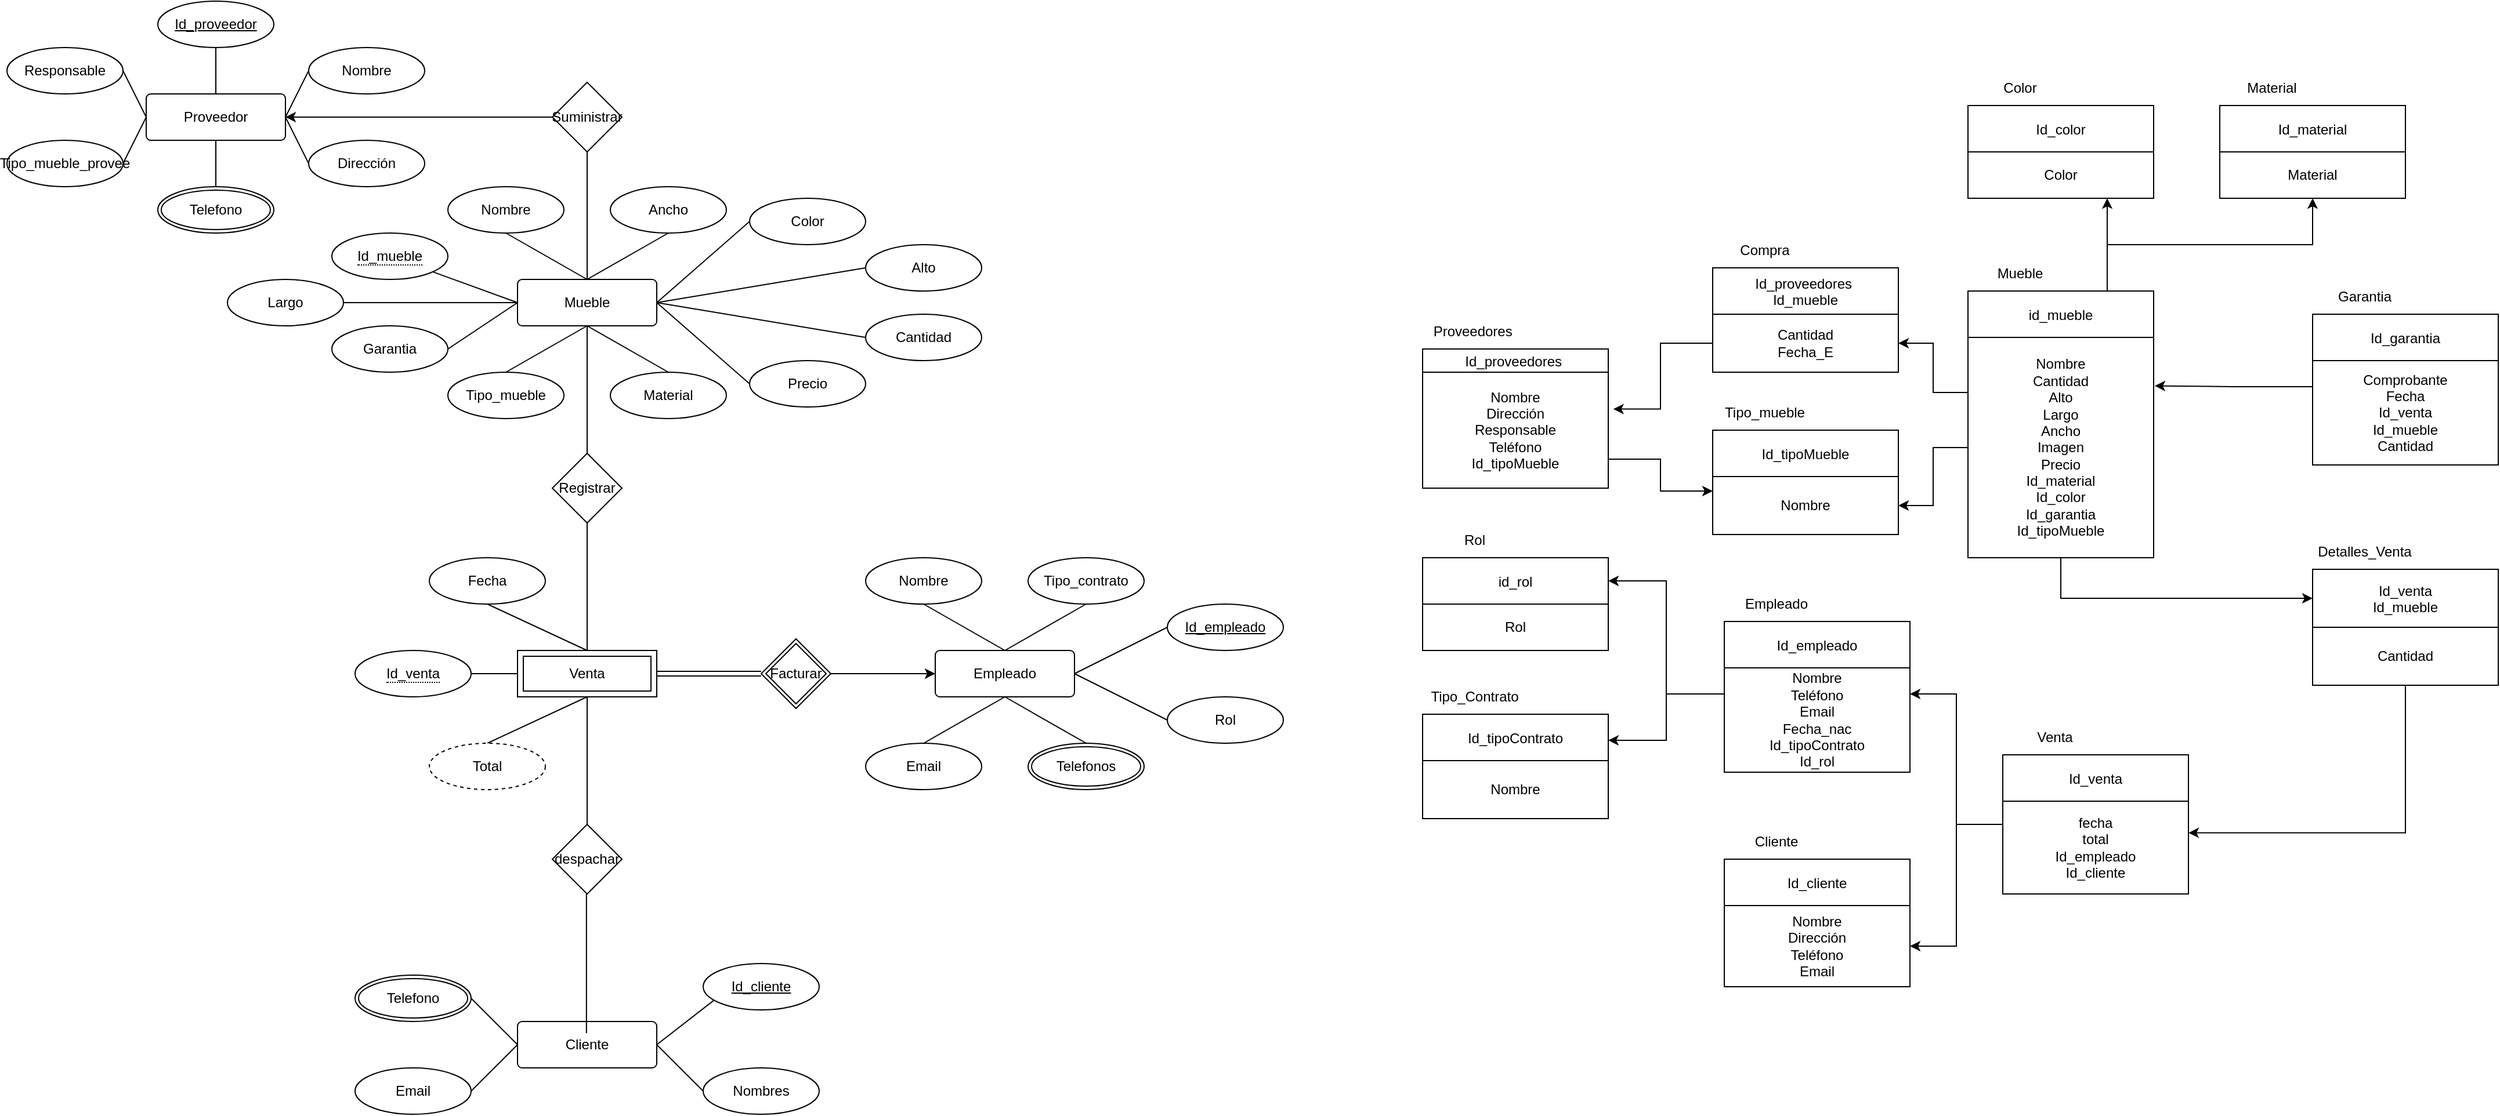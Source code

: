 <mxfile version="24.9.1">
  <diagram name="Página-1" id="8yU_Sb3q8nfaHzgQaiEC">
    <mxGraphModel dx="2632" dy="795" grid="1" gridSize="10" guides="1" tooltips="1" connect="1" arrows="1" fold="1" page="1" pageScale="1" pageWidth="827" pageHeight="1169" math="0" shadow="0">
      <root>
        <mxCell id="0" />
        <mxCell id="1" parent="0" />
        <mxCell id="TBOXvc80CKV6nfEF6dhi-36" style="endArrow=none;html=1;rounded=0;exitX=0.5;exitY=0;exitDx=0;exitDy=0;entryX=0.5;entryY=1;entryDx=0;entryDy=0;" parent="1" source="TBOXvc80CKV6nfEF6dhi-10" target="TBOXvc80CKV6nfEF6dhi-24" edge="1">
          <mxGeometry relative="1" as="geometry" />
        </mxCell>
        <mxCell id="TBOXvc80CKV6nfEF6dhi-10" value="Mueble" style="rounded=1;arcSize=10;whiteSpace=wrap;html=1;align=center;" parent="1" vertex="1">
          <mxGeometry x="440" y="280" width="120" height="40" as="geometry" />
        </mxCell>
        <mxCell id="TBOXvc80CKV6nfEF6dhi-16" value="Cliente" style="rounded=1;arcSize=10;whiteSpace=wrap;html=1;align=center;" parent="1" vertex="1">
          <mxGeometry x="440" y="920" width="120" height="40" as="geometry" />
        </mxCell>
        <mxCell id="TBOXvc80CKV6nfEF6dhi-17" value="Proveedor" style="rounded=1;arcSize=10;whiteSpace=wrap;html=1;align=center;" parent="1" vertex="1">
          <mxGeometry x="120" y="120" width="120" height="40" as="geometry" />
        </mxCell>
        <mxCell id="TBOXvc80CKV6nfEF6dhi-18" value="Empleado" style="rounded=1;arcSize=10;whiteSpace=wrap;html=1;align=center;" parent="1" vertex="1">
          <mxGeometry x="800" y="600" width="120" height="40" as="geometry" />
        </mxCell>
        <mxCell id="TBOXvc80CKV6nfEF6dhi-44" style="edgeStyle=orthogonalEdgeStyle;rounded=0;orthogonalLoop=1;jettySize=auto;html=1;exitX=1;exitY=0.5;exitDx=0;exitDy=0;entryX=0;entryY=0.5;entryDx=0;entryDy=0;" parent="1" source="TBOXvc80CKV6nfEF6dhi-20" target="TBOXvc80CKV6nfEF6dhi-18" edge="1">
          <mxGeometry relative="1" as="geometry" />
        </mxCell>
        <mxCell id="9bLzDCfXXZlXbpBvJnL8-10" style="edgeStyle=orthogonalEdgeStyle;rounded=0;orthogonalLoop=1;jettySize=auto;html=1;exitX=0;exitY=0.5;exitDx=0;exitDy=0;entryX=1;entryY=0.5;entryDx=0;entryDy=0;shape=link;" parent="1" source="TBOXvc80CKV6nfEF6dhi-20" target="TBOXvc80CKV6nfEF6dhi-37" edge="1">
          <mxGeometry relative="1" as="geometry" />
        </mxCell>
        <mxCell id="TBOXvc80CKV6nfEF6dhi-20" value="Facturar" style="shape=rhombus;double=1;perimeter=rhombusPerimeter;whiteSpace=wrap;html=1;align=center;" parent="1" vertex="1">
          <mxGeometry x="650" y="590" width="60" height="60" as="geometry" />
        </mxCell>
        <mxCell id="TBOXvc80CKV6nfEF6dhi-21" value="despachar" style="shape=rhombus;perimeter=rhombusPerimeter;whiteSpace=wrap;html=1;align=center;" parent="1" vertex="1">
          <mxGeometry x="470" y="750" width="60" height="60" as="geometry" />
        </mxCell>
        <mxCell id="TBOXvc80CKV6nfEF6dhi-22" value="Registrar" style="shape=rhombus;perimeter=rhombusPerimeter;whiteSpace=wrap;html=1;align=center;" parent="1" vertex="1">
          <mxGeometry x="470" y="430" width="60" height="60" as="geometry" />
        </mxCell>
        <mxCell id="TBOXvc80CKV6nfEF6dhi-28" style="edgeStyle=orthogonalEdgeStyle;rounded=0;orthogonalLoop=1;jettySize=auto;html=1;exitX=0;exitY=0.5;exitDx=0;exitDy=0;entryX=1;entryY=0.5;entryDx=0;entryDy=0;" parent="1" source="TBOXvc80CKV6nfEF6dhi-24" target="TBOXvc80CKV6nfEF6dhi-17" edge="1">
          <mxGeometry relative="1" as="geometry">
            <mxPoint x="320" y="140" as="targetPoint" />
          </mxGeometry>
        </mxCell>
        <mxCell id="TBOXvc80CKV6nfEF6dhi-24" value="Suministrar" style="shape=rhombus;perimeter=rhombusPerimeter;whiteSpace=wrap;html=1;align=center;" parent="1" vertex="1">
          <mxGeometry x="470" y="110" width="60" height="60" as="geometry" />
        </mxCell>
        <mxCell id="TBOXvc80CKV6nfEF6dhi-37" value="Venta" style="shape=ext;margin=3;double=1;whiteSpace=wrap;html=1;align=center;" parent="1" vertex="1">
          <mxGeometry x="440" y="600" width="120" height="40" as="geometry" />
        </mxCell>
        <mxCell id="TBOXvc80CKV6nfEF6dhi-45" value="Id_proveedor" style="ellipse;whiteSpace=wrap;html=1;align=center;fontStyle=4;" parent="1" vertex="1">
          <mxGeometry x="130" y="40" width="100" height="40" as="geometry" />
        </mxCell>
        <mxCell id="TBOXvc80CKV6nfEF6dhi-47" value="Dirección" style="ellipse;whiteSpace=wrap;html=1;align=center;" parent="1" vertex="1">
          <mxGeometry x="260" y="160" width="100" height="40" as="geometry" />
        </mxCell>
        <mxCell id="TBOXvc80CKV6nfEF6dhi-48" value="Responsable" style="ellipse;whiteSpace=wrap;html=1;align=center;" parent="1" vertex="1">
          <mxGeometry y="80" width="100" height="40" as="geometry" />
        </mxCell>
        <mxCell id="TBOXvc80CKV6nfEF6dhi-49" value="Nombre" style="ellipse;whiteSpace=wrap;html=1;align=center;" parent="1" vertex="1">
          <mxGeometry x="260" y="80" width="100" height="40" as="geometry" />
        </mxCell>
        <mxCell id="TBOXvc80CKV6nfEF6dhi-51" value="Tipo_mueble_provee" style="ellipse;whiteSpace=wrap;html=1;align=center;" parent="1" vertex="1">
          <mxGeometry y="160" width="100" height="40" as="geometry" />
        </mxCell>
        <mxCell id="TBOXvc80CKV6nfEF6dhi-52" value="Telefono" style="ellipse;shape=doubleEllipse;margin=3;whiteSpace=wrap;html=1;align=center;" parent="1" vertex="1">
          <mxGeometry x="130" y="200" width="100" height="40" as="geometry" />
        </mxCell>
        <mxCell id="TBOXvc80CKV6nfEF6dhi-59" value="" style="endArrow=none;html=1;rounded=0;exitX=0.5;exitY=1;exitDx=0;exitDy=0;entryX=0.5;entryY=0;entryDx=0;entryDy=0;" parent="1" source="TBOXvc80CKV6nfEF6dhi-17" target="TBOXvc80CKV6nfEF6dhi-52" edge="1">
          <mxGeometry relative="1" as="geometry">
            <mxPoint x="-50" y="330" as="sourcePoint" />
            <mxPoint x="-120" y="370" as="targetPoint" />
          </mxGeometry>
        </mxCell>
        <mxCell id="TBOXvc80CKV6nfEF6dhi-60" value="" style="endArrow=none;html=1;rounded=0;exitX=0;exitY=0.5;exitDx=0;exitDy=0;entryX=1;entryY=0.5;entryDx=0;entryDy=0;" parent="1" source="TBOXvc80CKV6nfEF6dhi-47" target="TBOXvc80CKV6nfEF6dhi-17" edge="1">
          <mxGeometry relative="1" as="geometry">
            <mxPoint x="-40" y="340" as="sourcePoint" />
            <mxPoint x="-110" y="380" as="targetPoint" />
          </mxGeometry>
        </mxCell>
        <mxCell id="TBOXvc80CKV6nfEF6dhi-62" value="" style="endArrow=none;html=1;rounded=0;exitX=0.5;exitY=1;exitDx=0;exitDy=0;entryX=0.5;entryY=0;entryDx=0;entryDy=0;" parent="1" source="TBOXvc80CKV6nfEF6dhi-45" target="TBOXvc80CKV6nfEF6dhi-17" edge="1">
          <mxGeometry relative="1" as="geometry">
            <mxPoint x="-20" y="360" as="sourcePoint" />
            <mxPoint x="-90" y="400" as="targetPoint" />
          </mxGeometry>
        </mxCell>
        <mxCell id="TBOXvc80CKV6nfEF6dhi-63" value="" style="endArrow=none;html=1;rounded=0;exitX=0;exitY=0.5;exitDx=0;exitDy=0;entryX=1;entryY=0.5;entryDx=0;entryDy=0;" parent="1" source="TBOXvc80CKV6nfEF6dhi-17" target="TBOXvc80CKV6nfEF6dhi-48" edge="1">
          <mxGeometry relative="1" as="geometry">
            <mxPoint x="-10" y="370" as="sourcePoint" />
            <mxPoint x="-80" y="410" as="targetPoint" />
          </mxGeometry>
        </mxCell>
        <mxCell id="TBOXvc80CKV6nfEF6dhi-74" value="" style="endArrow=none;html=1;rounded=0;entryX=0;entryY=0.5;entryDx=0;entryDy=0;" parent="1" target="TBOXvc80CKV6nfEF6dhi-10" edge="1" source="TBOXvc80CKV6nfEF6dhi-103">
          <mxGeometry relative="1" as="geometry">
            <mxPoint x="400.0" y="300" as="sourcePoint" />
            <mxPoint x="70" y="330" as="targetPoint" />
          </mxGeometry>
        </mxCell>
        <mxCell id="TBOXvc80CKV6nfEF6dhi-75" value="Color" style="ellipse;whiteSpace=wrap;html=1;align=center;" parent="1" vertex="1">
          <mxGeometry x="640" y="210" width="100" height="40" as="geometry" />
        </mxCell>
        <mxCell id="TBOXvc80CKV6nfEF6dhi-76" value="" style="endArrow=none;html=1;rounded=0;exitX=1;exitY=0.5;exitDx=0;exitDy=0;entryX=0;entryY=0.5;entryDx=0;entryDy=0;" parent="1" source="TBOXvc80CKV6nfEF6dhi-10" target="TBOXvc80CKV6nfEF6dhi-75" edge="1">
          <mxGeometry relative="1" as="geometry">
            <mxPoint x="150" y="300" as="sourcePoint" />
            <mxPoint x="80" y="340" as="targetPoint" />
          </mxGeometry>
        </mxCell>
        <mxCell id="TBOXvc80CKV6nfEF6dhi-77" value="Nombre" style="ellipse;whiteSpace=wrap;html=1;align=center;" parent="1" vertex="1">
          <mxGeometry x="380" y="200" width="100" height="40" as="geometry" />
        </mxCell>
        <mxCell id="TBOXvc80CKV6nfEF6dhi-78" value="Ancho" style="ellipse;whiteSpace=wrap;html=1;align=center;" parent="1" vertex="1">
          <mxGeometry x="520" y="200" width="100" height="40" as="geometry" />
        </mxCell>
        <mxCell id="TBOXvc80CKV6nfEF6dhi-79" value="Tipo_mueble" style="ellipse;whiteSpace=wrap;html=1;align=center;" parent="1" vertex="1">
          <mxGeometry x="380" y="360" width="100" height="40" as="geometry" />
        </mxCell>
        <mxCell id="TBOXvc80CKV6nfEF6dhi-80" value="Material" style="ellipse;whiteSpace=wrap;html=1;align=center;" parent="1" vertex="1">
          <mxGeometry x="520" y="360" width="100" height="40" as="geometry" />
        </mxCell>
        <mxCell id="TBOXvc80CKV6nfEF6dhi-81" value="" style="endArrow=none;html=1;rounded=0;exitX=0.5;exitY=0;exitDx=0;exitDy=0;entryX=0.5;entryY=1;entryDx=0;entryDy=0;" parent="1" source="TBOXvc80CKV6nfEF6dhi-79" target="TBOXvc80CKV6nfEF6dhi-10" edge="1">
          <mxGeometry relative="1" as="geometry">
            <mxPoint x="130" y="310" as="sourcePoint" />
            <mxPoint x="90" y="310" as="targetPoint" />
          </mxGeometry>
        </mxCell>
        <mxCell id="TBOXvc80CKV6nfEF6dhi-82" value="" style="endArrow=none;html=1;rounded=0;exitX=0.5;exitY=0;exitDx=0;exitDy=0;entryX=0.5;entryY=1;entryDx=0;entryDy=0;" parent="1" source="TBOXvc80CKV6nfEF6dhi-80" target="TBOXvc80CKV6nfEF6dhi-10" edge="1">
          <mxGeometry relative="1" as="geometry">
            <mxPoint x="140" y="320" as="sourcePoint" />
            <mxPoint x="100" y="320" as="targetPoint" />
          </mxGeometry>
        </mxCell>
        <mxCell id="TBOXvc80CKV6nfEF6dhi-83" value="" style="endArrow=none;html=1;rounded=0;exitX=0.5;exitY=0;exitDx=0;exitDy=0;entryX=0.5;entryY=1;entryDx=0;entryDy=0;" parent="1" source="TBOXvc80CKV6nfEF6dhi-10" target="TBOXvc80CKV6nfEF6dhi-77" edge="1">
          <mxGeometry relative="1" as="geometry">
            <mxPoint x="150" y="330" as="sourcePoint" />
            <mxPoint x="110" y="330" as="targetPoint" />
          </mxGeometry>
        </mxCell>
        <mxCell id="TBOXvc80CKV6nfEF6dhi-84" value="" style="endArrow=none;html=1;rounded=0;exitX=0.5;exitY=1;exitDx=0;exitDy=0;entryX=0.5;entryY=0;entryDx=0;entryDy=0;" parent="1" source="TBOXvc80CKV6nfEF6dhi-78" target="TBOXvc80CKV6nfEF6dhi-10" edge="1">
          <mxGeometry relative="1" as="geometry">
            <mxPoint x="160" y="340" as="sourcePoint" />
            <mxPoint x="120" y="340" as="targetPoint" />
          </mxGeometry>
        </mxCell>
        <mxCell id="TBOXvc80CKV6nfEF6dhi-86" value="" style="endArrow=none;html=1;rounded=0;exitX=1;exitY=0.5;exitDx=0;exitDy=0;entryX=0;entryY=0.5;entryDx=0;entryDy=0;" parent="1" source="TBOXvc80CKV6nfEF6dhi-104" target="TBOXvc80CKV6nfEF6dhi-37" edge="1">
          <mxGeometry relative="1" as="geometry">
            <mxPoint x="360" y="660" as="sourcePoint" />
            <mxPoint x="420" y="620" as="targetPoint" />
          </mxGeometry>
        </mxCell>
        <mxCell id="TBOXvc80CKV6nfEF6dhi-93" value="Fecha" style="ellipse;whiteSpace=wrap;html=1;align=center;" parent="1" vertex="1">
          <mxGeometry x="364" y="520" width="100" height="40" as="geometry" />
        </mxCell>
        <mxCell id="TBOXvc80CKV6nfEF6dhi-95" value="" style="endArrow=none;html=1;rounded=0;exitX=0.5;exitY=1;exitDx=0;exitDy=0;entryX=0.5;entryY=0;entryDx=0;entryDy=0;" parent="1" source="TBOXvc80CKV6nfEF6dhi-93" target="TBOXvc80CKV6nfEF6dhi-37" edge="1">
          <mxGeometry relative="1" as="geometry">
            <mxPoint x="210" y="390" as="sourcePoint" />
            <mxPoint x="170" y="390" as="targetPoint" />
          </mxGeometry>
        </mxCell>
        <mxCell id="TBOXvc80CKV6nfEF6dhi-96" value="" style="endArrow=none;html=1;rounded=0;exitX=0.5;exitY=0;exitDx=0;exitDy=0;entryX=0.5;entryY=1;entryDx=0;entryDy=0;" parent="1" source="9bLzDCfXXZlXbpBvJnL8-12" target="TBOXvc80CKV6nfEF6dhi-37" edge="1">
          <mxGeometry relative="1" as="geometry">
            <mxPoint x="420" y="680" as="sourcePoint" />
            <mxPoint x="180" y="400" as="targetPoint" />
          </mxGeometry>
        </mxCell>
        <mxCell id="TBOXvc80CKV6nfEF6dhi-97" value="Id_empleado" style="ellipse;whiteSpace=wrap;html=1;align=center;fontStyle=4;" parent="1" vertex="1">
          <mxGeometry x="1000" y="560" width="100" height="40" as="geometry" />
        </mxCell>
        <mxCell id="TBOXvc80CKV6nfEF6dhi-98" value="" style="endArrow=none;html=1;rounded=0;exitX=0;exitY=0.5;exitDx=0;exitDy=0;entryX=1;entryY=0.5;entryDx=0;entryDy=0;" parent="1" source="TBOXvc80CKV6nfEF6dhi-97" target="TBOXvc80CKV6nfEF6dhi-18" edge="1">
          <mxGeometry relative="1" as="geometry">
            <mxPoint x="230" y="410" as="sourcePoint" />
            <mxPoint x="190" y="410" as="targetPoint" />
          </mxGeometry>
        </mxCell>
        <mxCell id="TBOXvc80CKV6nfEF6dhi-99" value="Nombre" style="ellipse;whiteSpace=wrap;html=1;align=center;" parent="1" vertex="1">
          <mxGeometry x="740" y="520" width="100" height="40" as="geometry" />
        </mxCell>
        <mxCell id="TBOXvc80CKV6nfEF6dhi-100" value="Email" style="ellipse;whiteSpace=wrap;html=1;align=center;" parent="1" vertex="1">
          <mxGeometry x="740" y="680" width="100" height="40" as="geometry" />
        </mxCell>
        <mxCell id="TBOXvc80CKV6nfEF6dhi-101" value="Tipo_contrato" style="ellipse;whiteSpace=wrap;html=1;align=center;" parent="1" vertex="1">
          <mxGeometry x="880" y="520" width="100" height="40" as="geometry" />
        </mxCell>
        <mxCell id="TBOXvc80CKV6nfEF6dhi-103" value="&lt;span style=&quot;border-bottom: 1px dotted&quot;&gt;Id_mueble&lt;/span&gt;" style="ellipse;whiteSpace=wrap;html=1;align=center;" parent="1" vertex="1">
          <mxGeometry x="280" y="240" width="100" height="40" as="geometry" />
        </mxCell>
        <mxCell id="TBOXvc80CKV6nfEF6dhi-104" value="&lt;span style=&quot;border-bottom: 1px dotted&quot;&gt;Id_venta&lt;/span&gt;" style="ellipse;whiteSpace=wrap;html=1;align=center;" parent="1" vertex="1">
          <mxGeometry x="300" y="600" width="100" height="40" as="geometry" />
        </mxCell>
        <mxCell id="TBOXvc80CKV6nfEF6dhi-105" value="Telefonos" style="ellipse;shape=doubleEllipse;margin=3;whiteSpace=wrap;html=1;align=center;" parent="1" vertex="1">
          <mxGeometry x="880" y="680" width="100" height="40" as="geometry" />
        </mxCell>
        <mxCell id="TBOXvc80CKV6nfEF6dhi-106" value="" style="endArrow=none;html=1;rounded=0;exitX=0.5;exitY=1;exitDx=0;exitDy=0;entryX=0.5;entryY=0;entryDx=0;entryDy=0;" parent="1" source="TBOXvc80CKV6nfEF6dhi-99" target="TBOXvc80CKV6nfEF6dhi-18" edge="1">
          <mxGeometry relative="1" as="geometry">
            <mxPoint x="240" y="420" as="sourcePoint" />
            <mxPoint x="200" y="420" as="targetPoint" />
          </mxGeometry>
        </mxCell>
        <mxCell id="TBOXvc80CKV6nfEF6dhi-107" value="" style="endArrow=none;html=1;rounded=0;exitX=0.5;exitY=1;exitDx=0;exitDy=0;entryX=0.5;entryY=0;entryDx=0;entryDy=0;" parent="1" source="TBOXvc80CKV6nfEF6dhi-101" target="TBOXvc80CKV6nfEF6dhi-18" edge="1">
          <mxGeometry relative="1" as="geometry">
            <mxPoint x="250" y="430" as="sourcePoint" />
            <mxPoint x="210" y="430" as="targetPoint" />
          </mxGeometry>
        </mxCell>
        <mxCell id="TBOXvc80CKV6nfEF6dhi-108" value="" style="endArrow=none;html=1;rounded=0;exitX=0.5;exitY=0;exitDx=0;exitDy=0;entryX=0.5;entryY=1;entryDx=0;entryDy=0;" parent="1" source="TBOXvc80CKV6nfEF6dhi-100" target="TBOXvc80CKV6nfEF6dhi-18" edge="1">
          <mxGeometry relative="1" as="geometry">
            <mxPoint x="260" y="440" as="sourcePoint" />
            <mxPoint x="220" y="440" as="targetPoint" />
          </mxGeometry>
        </mxCell>
        <mxCell id="TBOXvc80CKV6nfEF6dhi-109" value="" style="endArrow=none;html=1;rounded=0;exitX=0.5;exitY=1;exitDx=0;exitDy=0;entryX=0.5;entryY=0;entryDx=0;entryDy=0;" parent="1" source="TBOXvc80CKV6nfEF6dhi-18" target="TBOXvc80CKV6nfEF6dhi-105" edge="1">
          <mxGeometry relative="1" as="geometry">
            <mxPoint x="270" y="450" as="sourcePoint" />
            <mxPoint x="230" y="450" as="targetPoint" />
          </mxGeometry>
        </mxCell>
        <mxCell id="TBOXvc80CKV6nfEF6dhi-110" value="" style="endArrow=none;html=1;rounded=0;entryX=1;entryY=0.5;entryDx=0;entryDy=0;exitX=0.5;exitY=0;exitDx=0;exitDy=0;" parent="1" source="TBOXvc80CKV6nfEF6dhi-111" target="TBOXvc80CKV6nfEF6dhi-16" edge="1">
          <mxGeometry relative="1" as="geometry">
            <mxPoint x="280" y="460" as="sourcePoint" />
            <mxPoint x="240" y="460" as="targetPoint" />
          </mxGeometry>
        </mxCell>
        <mxCell id="TBOXvc80CKV6nfEF6dhi-111" value="Id_cliente" style="ellipse;whiteSpace=wrap;html=1;align=center;fontStyle=4;" parent="1" vertex="1">
          <mxGeometry x="600" y="870" width="100" height="40" as="geometry" />
        </mxCell>
        <mxCell id="TBOXvc80CKV6nfEF6dhi-112" value="Nombres" style="ellipse;whiteSpace=wrap;html=1;align=center;" parent="1" vertex="1">
          <mxGeometry x="600" y="960" width="100" height="40" as="geometry" />
        </mxCell>
        <mxCell id="TBOXvc80CKV6nfEF6dhi-113" value="" style="endArrow=none;html=1;rounded=0;exitX=1;exitY=0.5;exitDx=0;exitDy=0;entryX=0;entryY=0.5;entryDx=0;entryDy=0;" parent="1" source="TBOXvc80CKV6nfEF6dhi-16" target="TBOXvc80CKV6nfEF6dhi-112" edge="1">
          <mxGeometry relative="1" as="geometry">
            <mxPoint x="290" y="470" as="sourcePoint" />
            <mxPoint x="250" y="470" as="targetPoint" />
          </mxGeometry>
        </mxCell>
        <mxCell id="TBOXvc80CKV6nfEF6dhi-114" value="Email" style="ellipse;whiteSpace=wrap;html=1;align=center;" parent="1" vertex="1">
          <mxGeometry x="300" y="960" width="100" height="40" as="geometry" />
        </mxCell>
        <mxCell id="TBOXvc80CKV6nfEF6dhi-116" value="" style="endArrow=none;html=1;rounded=0;exitX=0;exitY=0.5;exitDx=0;exitDy=0;entryX=1;entryY=0.5;entryDx=0;entryDy=0;" parent="1" source="TBOXvc80CKV6nfEF6dhi-16" target="TBOXvc80CKV6nfEF6dhi-114" edge="1">
          <mxGeometry relative="1" as="geometry">
            <mxPoint x="300" y="480" as="sourcePoint" />
            <mxPoint x="260" y="480" as="targetPoint" />
          </mxGeometry>
        </mxCell>
        <mxCell id="TBOXvc80CKV6nfEF6dhi-118" value="Telefono" style="ellipse;shape=doubleEllipse;margin=3;whiteSpace=wrap;html=1;align=center;" parent="1" vertex="1">
          <mxGeometry x="300" y="880" width="100" height="40" as="geometry" />
        </mxCell>
        <mxCell id="TBOXvc80CKV6nfEF6dhi-119" value="" style="endArrow=none;html=1;rounded=0;exitX=1;exitY=0.5;exitDx=0;exitDy=0;entryX=0;entryY=0.5;entryDx=0;entryDy=0;" parent="1" source="TBOXvc80CKV6nfEF6dhi-118" target="TBOXvc80CKV6nfEF6dhi-16" edge="1">
          <mxGeometry relative="1" as="geometry">
            <mxPoint x="320" y="500" as="sourcePoint" />
            <mxPoint x="280" y="500" as="targetPoint" />
          </mxGeometry>
        </mxCell>
        <mxCell id="9bLzDCfXXZlXbpBvJnL8-6" value="" style="endArrow=none;html=1;rounded=0;exitX=1;exitY=0.5;exitDx=0;exitDy=0;entryX=0;entryY=0.5;entryDx=0;entryDy=0;" parent="1" source="TBOXvc80CKV6nfEF6dhi-17" target="TBOXvc80CKV6nfEF6dhi-49" edge="1">
          <mxGeometry relative="1" as="geometry">
            <mxPoint x="300" y="150" as="sourcePoint" />
            <mxPoint x="460" y="150" as="targetPoint" />
          </mxGeometry>
        </mxCell>
        <mxCell id="9bLzDCfXXZlXbpBvJnL8-7" value="" style="endArrow=none;html=1;rounded=0;exitX=1;exitY=0.5;exitDx=0;exitDy=0;entryX=0;entryY=0.5;entryDx=0;entryDy=0;" parent="1" source="TBOXvc80CKV6nfEF6dhi-51" target="TBOXvc80CKV6nfEF6dhi-17" edge="1">
          <mxGeometry relative="1" as="geometry">
            <mxPoint x="300" y="150" as="sourcePoint" />
            <mxPoint x="180" y="160" as="targetPoint" />
          </mxGeometry>
        </mxCell>
        <mxCell id="9bLzDCfXXZlXbpBvJnL8-12" value="Total" style="ellipse;whiteSpace=wrap;html=1;align=center;dashed=1;" parent="1" vertex="1">
          <mxGeometry x="364" y="680" width="100" height="40" as="geometry" />
        </mxCell>
        <mxCell id="9bLzDCfXXZlXbpBvJnL8-28" value="" style="endArrow=none;html=1;rounded=0;" parent="1" source="TBOXvc80CKV6nfEF6dhi-21" edge="1">
          <mxGeometry relative="1" as="geometry">
            <mxPoint x="380" y="730" as="sourcePoint" />
            <mxPoint x="500" y="640" as="targetPoint" />
          </mxGeometry>
        </mxCell>
        <mxCell id="9bLzDCfXXZlXbpBvJnL8-30" value="" style="endArrow=none;html=1;rounded=0;entryX=0.49;entryY=1;entryDx=0;entryDy=0;entryPerimeter=0;" parent="1" target="TBOXvc80CKV6nfEF6dhi-21" edge="1">
          <mxGeometry relative="1" as="geometry">
            <mxPoint x="499.41" y="930" as="sourcePoint" />
            <mxPoint x="499.41" y="820" as="targetPoint" />
          </mxGeometry>
        </mxCell>
        <mxCell id="9bLzDCfXXZlXbpBvJnL8-31" value="" style="endArrow=none;html=1;rounded=0;entryX=0.5;entryY=1;entryDx=0;entryDy=0;exitX=0.5;exitY=0;exitDx=0;exitDy=0;" parent="1" source="TBOXvc80CKV6nfEF6dhi-37" target="TBOXvc80CKV6nfEF6dhi-22" edge="1">
          <mxGeometry relative="1" as="geometry">
            <mxPoint x="520" y="770" as="sourcePoint" />
            <mxPoint x="520" y="660" as="targetPoint" />
          </mxGeometry>
        </mxCell>
        <mxCell id="9bLzDCfXXZlXbpBvJnL8-32" value="" style="endArrow=none;html=1;rounded=0;entryX=0.5;entryY=1;entryDx=0;entryDy=0;exitX=0.5;exitY=0;exitDx=0;exitDy=0;" parent="1" source="TBOXvc80CKV6nfEF6dhi-22" target="TBOXvc80CKV6nfEF6dhi-10" edge="1">
          <mxGeometry relative="1" as="geometry">
            <mxPoint x="530" y="780" as="sourcePoint" />
            <mxPoint x="530" y="670" as="targetPoint" />
          </mxGeometry>
        </mxCell>
        <mxCell id="9bLzDCfXXZlXbpBvJnL8-33" value="Rol" style="ellipse;whiteSpace=wrap;html=1;align=center;" parent="1" vertex="1">
          <mxGeometry x="1000" y="640" width="100" height="40" as="geometry" />
        </mxCell>
        <mxCell id="9bLzDCfXXZlXbpBvJnL8-101" value="" style="endArrow=none;html=1;rounded=0;entryX=0;entryY=0.5;entryDx=0;entryDy=0;exitX=1;exitY=0.5;exitDx=0;exitDy=0;" parent="1" source="TBOXvc80CKV6nfEF6dhi-18" target="9bLzDCfXXZlXbpBvJnL8-33" edge="1">
          <mxGeometry relative="1" as="geometry">
            <mxPoint x="380" y="780" as="sourcePoint" />
            <mxPoint x="540" y="780" as="targetPoint" />
          </mxGeometry>
        </mxCell>
        <mxCell id="TuO1zeEdH__ycaznmqz_-1" value="Precio" style="ellipse;whiteSpace=wrap;html=1;align=center;" vertex="1" parent="1">
          <mxGeometry x="640" y="350" width="100" height="40" as="geometry" />
        </mxCell>
        <mxCell id="TuO1zeEdH__ycaznmqz_-4" value="" style="endArrow=none;html=1;rounded=0;exitX=1;exitY=0.5;exitDx=0;exitDy=0;entryX=0;entryY=0.5;entryDx=0;entryDy=0;" edge="1" parent="1" source="TBOXvc80CKV6nfEF6dhi-10" target="TuO1zeEdH__ycaznmqz_-1">
          <mxGeometry relative="1" as="geometry">
            <mxPoint x="570" y="310" as="sourcePoint" />
            <mxPoint x="650" y="270" as="targetPoint" />
          </mxGeometry>
        </mxCell>
        <mxCell id="TuO1zeEdH__ycaznmqz_-5" value="" style="endArrow=none;html=1;rounded=0;exitX=1;exitY=0.5;exitDx=0;exitDy=0;entryX=0;entryY=0.5;entryDx=0;entryDy=0;" edge="1" parent="1" source="TuO1zeEdH__ycaznmqz_-6" target="TBOXvc80CKV6nfEF6dhi-10">
          <mxGeometry relative="1" as="geometry">
            <mxPoint x="330.0" y="340" as="sourcePoint" />
            <mxPoint x="370" y="340" as="targetPoint" />
          </mxGeometry>
        </mxCell>
        <mxCell id="TuO1zeEdH__ycaznmqz_-6" value="Garantia" style="ellipse;whiteSpace=wrap;html=1;align=center;" vertex="1" parent="1">
          <mxGeometry x="280" y="320" width="100" height="40" as="geometry" />
        </mxCell>
        <mxCell id="TuO1zeEdH__ycaznmqz_-7" value="Largo" style="ellipse;whiteSpace=wrap;html=1;align=center;" vertex="1" parent="1">
          <mxGeometry x="190" y="280" width="100" height="40" as="geometry" />
        </mxCell>
        <mxCell id="TuO1zeEdH__ycaznmqz_-8" value="" style="endArrow=none;html=1;rounded=0;exitX=0;exitY=0.5;exitDx=0;exitDy=0;entryX=1;entryY=0.5;entryDx=0;entryDy=0;" edge="1" parent="1" target="TuO1zeEdH__ycaznmqz_-7" source="TBOXvc80CKV6nfEF6dhi-10">
          <mxGeometry relative="1" as="geometry">
            <mxPoint x="570" y="310" as="sourcePoint" />
            <mxPoint x="660" y="280" as="targetPoint" />
          </mxGeometry>
        </mxCell>
        <mxCell id="TuO1zeEdH__ycaznmqz_-9" value="Alto" style="ellipse;whiteSpace=wrap;html=1;align=center;" vertex="1" parent="1">
          <mxGeometry x="740" y="250" width="100" height="40" as="geometry" />
        </mxCell>
        <mxCell id="TuO1zeEdH__ycaznmqz_-10" value="" style="endArrow=none;html=1;rounded=0;exitX=1;exitY=0.5;exitDx=0;exitDy=0;entryX=0;entryY=0.5;entryDx=0;entryDy=0;" edge="1" parent="1" target="TuO1zeEdH__ycaznmqz_-9" source="TBOXvc80CKV6nfEF6dhi-10">
          <mxGeometry relative="1" as="geometry">
            <mxPoint x="580" y="320" as="sourcePoint" />
            <mxPoint x="670" y="290" as="targetPoint" />
          </mxGeometry>
        </mxCell>
        <mxCell id="TuO1zeEdH__ycaznmqz_-17" value="Cantidad" style="ellipse;whiteSpace=wrap;html=1;align=center;" vertex="1" parent="1">
          <mxGeometry x="740" y="310" width="100" height="40" as="geometry" />
        </mxCell>
        <mxCell id="TuO1zeEdH__ycaznmqz_-18" value="" style="endArrow=none;html=1;rounded=0;exitX=1;exitY=0.5;exitDx=0;exitDy=0;entryX=0;entryY=0.5;entryDx=0;entryDy=0;" edge="1" parent="1" source="TBOXvc80CKV6nfEF6dhi-10" target="TuO1zeEdH__ycaznmqz_-17">
          <mxGeometry relative="1" as="geometry">
            <mxPoint x="570" y="310" as="sourcePoint" />
            <mxPoint x="750" y="270" as="targetPoint" />
          </mxGeometry>
        </mxCell>
        <mxCell id="TuO1zeEdH__ycaznmqz_-25" value="" style="group" vertex="1" connectable="0" parent="1">
          <mxGeometry x="1220" y="310" width="160" height="150" as="geometry" />
        </mxCell>
        <mxCell id="TuO1zeEdH__ycaznmqz_-23" value="Id_proveedores " style="swimlane;fontStyle=0;childLayout=stackLayout;horizontal=1;startSize=20;fillColor=#ffffff;horizontalStack=0;resizeParent=1;resizeParentMax=0;resizeLast=0;collapsible=0;marginBottom=0;swimlaneFillColor=#ffffff;movable=1;resizable=1;rotatable=1;deletable=1;editable=1;locked=0;connectable=1;" vertex="1" parent="TuO1zeEdH__ycaznmqz_-25">
          <mxGeometry y="30" width="160" height="120" as="geometry" />
        </mxCell>
        <mxCell id="TuO1zeEdH__ycaznmqz_-26" value="Nombre&lt;br&gt;Dirección&lt;div&gt;Responsable&lt;br&gt;Teléfono&lt;br&gt;Id_tipoMueble&lt;br&gt;&lt;/div&gt;" style="text;html=1;align=center;verticalAlign=middle;whiteSpace=wrap;rounded=0;" vertex="1" parent="TuO1zeEdH__ycaznmqz_-23">
          <mxGeometry y="20" width="160" height="100" as="geometry" />
        </mxCell>
        <mxCell id="TuO1zeEdH__ycaznmqz_-24" value="Proveedores&amp;nbsp;" style="text;html=1;align=center;verticalAlign=middle;whiteSpace=wrap;rounded=0;movable=1;resizable=1;rotatable=1;deletable=1;editable=1;locked=0;connectable=1;" vertex="1" parent="TuO1zeEdH__ycaznmqz_-25">
          <mxGeometry width="90" height="30" as="geometry" />
        </mxCell>
        <mxCell id="TuO1zeEdH__ycaznmqz_-27" value="" style="group" vertex="1" connectable="0" parent="1">
          <mxGeometry x="1470" y="240" width="160" height="290" as="geometry" />
        </mxCell>
        <mxCell id="TuO1zeEdH__ycaznmqz_-28" value="Id_proveedores &#xa;Id_mueble" style="swimlane;fontStyle=0;childLayout=stackLayout;horizontal=1;startSize=40;fillColor=#ffffff;horizontalStack=0;resizeParent=1;resizeParentMax=0;resizeLast=0;collapsible=0;marginBottom=0;swimlaneFillColor=#ffffff;movable=1;resizable=1;rotatable=1;deletable=1;editable=1;locked=0;connectable=1;" vertex="1" parent="TuO1zeEdH__ycaznmqz_-27">
          <mxGeometry y="30" width="160" height="90" as="geometry" />
        </mxCell>
        <mxCell id="TuO1zeEdH__ycaznmqz_-29" value="Cantidad&lt;br&gt;Fecha_E" style="text;html=1;align=center;verticalAlign=middle;whiteSpace=wrap;rounded=0;" vertex="1" parent="TuO1zeEdH__ycaznmqz_-28">
          <mxGeometry y="40" width="160" height="50" as="geometry" />
        </mxCell>
        <mxCell id="TuO1zeEdH__ycaznmqz_-30" value="Compra" style="text;html=1;align=center;verticalAlign=middle;whiteSpace=wrap;rounded=0;movable=1;resizable=1;rotatable=1;deletable=1;editable=1;locked=0;connectable=1;" vertex="1" parent="TuO1zeEdH__ycaznmqz_-27">
          <mxGeometry width="90" height="30" as="geometry" />
        </mxCell>
        <mxCell id="TuO1zeEdH__ycaznmqz_-31" value="" style="group" vertex="1" connectable="0" parent="TuO1zeEdH__ycaznmqz_-27">
          <mxGeometry y="140" width="160" height="150" as="geometry" />
        </mxCell>
        <mxCell id="TuO1zeEdH__ycaznmqz_-32" value="Id_tipoMueble" style="swimlane;fontStyle=0;childLayout=stackLayout;horizontal=1;startSize=40;fillColor=#ffffff;horizontalStack=0;resizeParent=1;resizeParentMax=0;resizeLast=0;collapsible=0;marginBottom=0;swimlaneFillColor=#ffffff;movable=1;resizable=1;rotatable=1;deletable=1;editable=1;locked=0;connectable=1;" vertex="1" parent="TuO1zeEdH__ycaznmqz_-31">
          <mxGeometry y="30" width="160" height="90" as="geometry" />
        </mxCell>
        <mxCell id="TuO1zeEdH__ycaznmqz_-33" value="Nombre" style="text;html=1;align=center;verticalAlign=middle;whiteSpace=wrap;rounded=0;" vertex="1" parent="TuO1zeEdH__ycaznmqz_-32">
          <mxGeometry y="40" width="160" height="50" as="geometry" />
        </mxCell>
        <mxCell id="TuO1zeEdH__ycaznmqz_-34" value="Tipo_mueble" style="text;html=1;align=center;verticalAlign=middle;whiteSpace=wrap;rounded=0;movable=1;resizable=1;rotatable=1;deletable=1;editable=1;locked=0;connectable=1;" vertex="1" parent="TuO1zeEdH__ycaznmqz_-31">
          <mxGeometry width="90" height="30" as="geometry" />
        </mxCell>
        <mxCell id="TuO1zeEdH__ycaznmqz_-35" value="" style="group" vertex="1" connectable="0" parent="1">
          <mxGeometry x="1690" y="260" width="160" height="260" as="geometry" />
        </mxCell>
        <mxCell id="TuO1zeEdH__ycaznmqz_-36" value="id_mueble" style="swimlane;fontStyle=0;childLayout=stackLayout;horizontal=1;startSize=40;fillColor=#ffffff;horizontalStack=0;resizeParent=1;resizeParentMax=0;resizeLast=0;collapsible=0;marginBottom=0;swimlaneFillColor=#ffffff;movable=1;resizable=1;rotatable=1;deletable=1;editable=1;locked=0;connectable=1;" vertex="1" parent="TuO1zeEdH__ycaznmqz_-35">
          <mxGeometry y="30" width="160" height="230" as="geometry" />
        </mxCell>
        <mxCell id="TuO1zeEdH__ycaznmqz_-37" value="Nombre&lt;br&gt;Cantidad&lt;br&gt;Alto&lt;br&gt;Largo&lt;br&gt;Ancho&lt;br&gt;Imagen&lt;br&gt;Precio&lt;br&gt;Id_material&lt;br&gt;Id_color&lt;br&gt;Id_garantia&lt;br&gt;Id_tipoMueble" style="text;html=1;align=center;verticalAlign=middle;whiteSpace=wrap;rounded=0;" vertex="1" parent="TuO1zeEdH__ycaznmqz_-36">
          <mxGeometry y="40" width="160" height="190" as="geometry" />
        </mxCell>
        <mxCell id="TuO1zeEdH__ycaznmqz_-38" value="Mueble" style="text;html=1;align=center;verticalAlign=middle;whiteSpace=wrap;rounded=0;movable=1;resizable=1;rotatable=1;deletable=1;editable=1;locked=0;connectable=1;" vertex="1" parent="TuO1zeEdH__ycaznmqz_-35">
          <mxGeometry width="90" height="30" as="geometry" />
        </mxCell>
        <mxCell id="TuO1zeEdH__ycaznmqz_-39" value="" style="group" vertex="1" connectable="0" parent="1">
          <mxGeometry x="1690" y="100" width="160" height="150" as="geometry" />
        </mxCell>
        <mxCell id="TuO1zeEdH__ycaznmqz_-40" value="Id_color" style="swimlane;fontStyle=0;childLayout=stackLayout;horizontal=1;startSize=40;fillColor=#ffffff;horizontalStack=0;resizeParent=1;resizeParentMax=0;resizeLast=0;collapsible=0;marginBottom=0;swimlaneFillColor=#ffffff;movable=1;resizable=1;rotatable=1;deletable=1;editable=1;locked=0;connectable=1;" vertex="1" parent="TuO1zeEdH__ycaznmqz_-39">
          <mxGeometry y="30" width="160" height="80" as="geometry" />
        </mxCell>
        <mxCell id="TuO1zeEdH__ycaznmqz_-41" value="Color" style="text;html=1;align=center;verticalAlign=middle;whiteSpace=wrap;rounded=0;" vertex="1" parent="TuO1zeEdH__ycaznmqz_-40">
          <mxGeometry y="40" width="160" height="40" as="geometry" />
        </mxCell>
        <mxCell id="TuO1zeEdH__ycaznmqz_-42" value="Color" style="text;html=1;align=center;verticalAlign=middle;whiteSpace=wrap;rounded=0;movable=1;resizable=1;rotatable=1;deletable=1;editable=1;locked=0;connectable=1;" vertex="1" parent="TuO1zeEdH__ycaznmqz_-39">
          <mxGeometry width="90" height="30" as="geometry" />
        </mxCell>
        <mxCell id="TuO1zeEdH__ycaznmqz_-43" value="" style="group" vertex="1" connectable="0" parent="1">
          <mxGeometry x="1907" y="100" width="160" height="150" as="geometry" />
        </mxCell>
        <mxCell id="TuO1zeEdH__ycaznmqz_-44" value="Id_material" style="swimlane;fontStyle=0;childLayout=stackLayout;horizontal=1;startSize=40;fillColor=#ffffff;horizontalStack=0;resizeParent=1;resizeParentMax=0;resizeLast=0;collapsible=0;marginBottom=0;swimlaneFillColor=#ffffff;movable=1;resizable=1;rotatable=1;deletable=1;editable=1;locked=0;connectable=1;" vertex="1" parent="TuO1zeEdH__ycaznmqz_-43">
          <mxGeometry y="30" width="160" height="80" as="geometry" />
        </mxCell>
        <mxCell id="TuO1zeEdH__ycaznmqz_-45" value="Material" style="text;html=1;align=center;verticalAlign=middle;whiteSpace=wrap;rounded=0;" vertex="1" parent="TuO1zeEdH__ycaznmqz_-44">
          <mxGeometry y="40" width="160" height="40" as="geometry" />
        </mxCell>
        <mxCell id="TuO1zeEdH__ycaznmqz_-46" value="Material" style="text;html=1;align=center;verticalAlign=middle;whiteSpace=wrap;rounded=0;movable=1;resizable=1;rotatable=1;deletable=1;editable=1;locked=0;connectable=1;" vertex="1" parent="TuO1zeEdH__ycaznmqz_-43">
          <mxGeometry width="90" height="30" as="geometry" />
        </mxCell>
        <mxCell id="TuO1zeEdH__ycaznmqz_-47" value="" style="group" vertex="1" connectable="0" parent="1">
          <mxGeometry x="1987" y="280" width="160" height="160" as="geometry" />
        </mxCell>
        <mxCell id="TuO1zeEdH__ycaznmqz_-48" value="Id_garantia" style="swimlane;fontStyle=0;childLayout=stackLayout;horizontal=1;startSize=40;fillColor=#ffffff;horizontalStack=0;resizeParent=1;resizeParentMax=0;resizeLast=0;collapsible=0;marginBottom=0;swimlaneFillColor=#ffffff;movable=1;resizable=1;rotatable=1;deletable=1;editable=1;locked=0;connectable=1;" vertex="1" parent="TuO1zeEdH__ycaznmqz_-47">
          <mxGeometry y="30" width="160" height="130" as="geometry" />
        </mxCell>
        <mxCell id="TuO1zeEdH__ycaznmqz_-49" value="Comprobante&lt;br&gt;Fecha&lt;br&gt;Id_venta&lt;br&gt;Id_mueble&lt;br&gt;Cantidad" style="text;html=1;align=center;verticalAlign=middle;whiteSpace=wrap;rounded=0;" vertex="1" parent="TuO1zeEdH__ycaznmqz_-48">
          <mxGeometry y="40" width="160" height="90" as="geometry" />
        </mxCell>
        <mxCell id="TuO1zeEdH__ycaznmqz_-50" value="Garantia" style="text;html=1;align=center;verticalAlign=middle;whiteSpace=wrap;rounded=0;movable=1;resizable=1;rotatable=1;deletable=1;editable=1;locked=0;connectable=1;" vertex="1" parent="TuO1zeEdH__ycaznmqz_-47">
          <mxGeometry width="90" height="30" as="geometry" />
        </mxCell>
        <mxCell id="TuO1zeEdH__ycaznmqz_-55" value="" style="group" vertex="1" connectable="0" parent="1">
          <mxGeometry x="1987" y="500" width="160" height="150" as="geometry" />
        </mxCell>
        <mxCell id="TuO1zeEdH__ycaznmqz_-56" value="Id_venta&#xa;Id_mueble" style="swimlane;fontStyle=0;childLayout=stackLayout;horizontal=1;startSize=50;fillColor=#ffffff;horizontalStack=0;resizeParent=1;resizeParentMax=0;resizeLast=0;collapsible=0;marginBottom=0;swimlaneFillColor=#ffffff;movable=1;resizable=1;rotatable=1;deletable=1;editable=1;locked=0;connectable=1;" vertex="1" parent="TuO1zeEdH__ycaznmqz_-55">
          <mxGeometry y="30" width="160" height="100" as="geometry" />
        </mxCell>
        <mxCell id="TuO1zeEdH__ycaznmqz_-57" value="Cantidad" style="text;html=1;align=center;verticalAlign=middle;whiteSpace=wrap;rounded=0;" vertex="1" parent="TuO1zeEdH__ycaznmqz_-56">
          <mxGeometry y="50" width="160" height="50" as="geometry" />
        </mxCell>
        <mxCell id="TuO1zeEdH__ycaznmqz_-58" value="Detalles_Venta" style="text;html=1;align=center;verticalAlign=middle;whiteSpace=wrap;rounded=0;movable=1;resizable=1;rotatable=1;deletable=1;editable=1;locked=0;connectable=1;" vertex="1" parent="TuO1zeEdH__ycaznmqz_-55">
          <mxGeometry width="90" height="30" as="geometry" />
        </mxCell>
        <mxCell id="TuO1zeEdH__ycaznmqz_-59" value="" style="group" vertex="1" connectable="0" parent="1">
          <mxGeometry x="1720" y="660" width="160" height="150" as="geometry" />
        </mxCell>
        <mxCell id="TuO1zeEdH__ycaznmqz_-60" value="Id_venta" style="swimlane;fontStyle=0;childLayout=stackLayout;horizontal=1;startSize=40;fillColor=#ffffff;horizontalStack=0;resizeParent=1;resizeParentMax=0;resizeLast=0;collapsible=0;marginBottom=0;swimlaneFillColor=#ffffff;movable=1;resizable=1;rotatable=1;deletable=1;editable=1;locked=0;connectable=1;" vertex="1" parent="TuO1zeEdH__ycaznmqz_-59">
          <mxGeometry y="30" width="160" height="120" as="geometry" />
        </mxCell>
        <mxCell id="TuO1zeEdH__ycaznmqz_-61" value="fecha&lt;br&gt;total&lt;br&gt;Id_empleado&lt;br&gt;Id_cliente" style="text;html=1;align=center;verticalAlign=middle;whiteSpace=wrap;rounded=0;" vertex="1" parent="TuO1zeEdH__ycaznmqz_-60">
          <mxGeometry y="40" width="160" height="80" as="geometry" />
        </mxCell>
        <mxCell id="TuO1zeEdH__ycaznmqz_-62" value="Venta" style="text;html=1;align=center;verticalAlign=middle;whiteSpace=wrap;rounded=0;movable=1;resizable=1;rotatable=1;deletable=1;editable=1;locked=0;connectable=1;" vertex="1" parent="TuO1zeEdH__ycaznmqz_-59">
          <mxGeometry width="90" height="30" as="geometry" />
        </mxCell>
        <mxCell id="TuO1zeEdH__ycaznmqz_-63" value="" style="group" vertex="1" connectable="0" parent="1">
          <mxGeometry x="1480" y="545" width="160" height="160" as="geometry" />
        </mxCell>
        <mxCell id="TuO1zeEdH__ycaznmqz_-64" value="Id_empleado" style="swimlane;fontStyle=0;childLayout=stackLayout;horizontal=1;startSize=40;fillColor=#ffffff;horizontalStack=0;resizeParent=1;resizeParentMax=0;resizeLast=0;collapsible=0;marginBottom=0;swimlaneFillColor=#ffffff;movable=1;resizable=1;rotatable=1;deletable=1;editable=1;locked=0;connectable=1;" vertex="1" parent="TuO1zeEdH__ycaznmqz_-63">
          <mxGeometry y="30" width="160" height="130" as="geometry" />
        </mxCell>
        <mxCell id="TuO1zeEdH__ycaznmqz_-65" value="Nombre&lt;br&gt;Teléfono&lt;br&gt;Email&lt;br&gt;Fecha_nac&lt;br&gt;Id_tipoContrato&lt;br&gt;Id_rol" style="text;html=1;align=center;verticalAlign=middle;whiteSpace=wrap;rounded=0;" vertex="1" parent="TuO1zeEdH__ycaznmqz_-64">
          <mxGeometry y="40" width="160" height="90" as="geometry" />
        </mxCell>
        <mxCell id="TuO1zeEdH__ycaznmqz_-66" value="Empleado" style="text;html=1;align=center;verticalAlign=middle;whiteSpace=wrap;rounded=0;movable=1;resizable=1;rotatable=1;deletable=1;editable=1;locked=0;connectable=1;" vertex="1" parent="TuO1zeEdH__ycaznmqz_-63">
          <mxGeometry width="90" height="30" as="geometry" />
        </mxCell>
        <mxCell id="TuO1zeEdH__ycaznmqz_-67" value="" style="group" vertex="1" connectable="0" parent="1">
          <mxGeometry x="1220" y="490" width="160" height="150" as="geometry" />
        </mxCell>
        <mxCell id="TuO1zeEdH__ycaznmqz_-68" value="id_rol" style="swimlane;fontStyle=0;childLayout=stackLayout;horizontal=1;startSize=40;fillColor=#ffffff;horizontalStack=0;resizeParent=1;resizeParentMax=0;resizeLast=0;collapsible=0;marginBottom=0;swimlaneFillColor=#ffffff;movable=1;resizable=1;rotatable=1;deletable=1;editable=1;locked=0;connectable=1;" vertex="1" parent="TuO1zeEdH__ycaznmqz_-67">
          <mxGeometry y="30" width="160" height="80" as="geometry" />
        </mxCell>
        <mxCell id="TuO1zeEdH__ycaznmqz_-69" value="Rol" style="text;html=1;align=center;verticalAlign=middle;whiteSpace=wrap;rounded=0;" vertex="1" parent="TuO1zeEdH__ycaznmqz_-68">
          <mxGeometry y="40" width="160" height="40" as="geometry" />
        </mxCell>
        <mxCell id="TuO1zeEdH__ycaznmqz_-70" value="Rol" style="text;html=1;align=center;verticalAlign=middle;whiteSpace=wrap;rounded=0;movable=1;resizable=1;rotatable=1;deletable=1;editable=1;locked=0;connectable=1;" vertex="1" parent="TuO1zeEdH__ycaznmqz_-67">
          <mxGeometry width="90" height="30" as="geometry" />
        </mxCell>
        <mxCell id="TuO1zeEdH__ycaznmqz_-71" value="" style="group" vertex="1" connectable="0" parent="1">
          <mxGeometry x="1480" y="750" width="160" height="150" as="geometry" />
        </mxCell>
        <mxCell id="TuO1zeEdH__ycaznmqz_-72" value="Id_cliente" style="swimlane;fontStyle=0;childLayout=stackLayout;horizontal=1;startSize=40;fillColor=#ffffff;horizontalStack=0;resizeParent=1;resizeParentMax=0;resizeLast=0;collapsible=0;marginBottom=0;swimlaneFillColor=#ffffff;movable=1;resizable=1;rotatable=1;deletable=1;editable=1;locked=0;connectable=1;" vertex="1" parent="TuO1zeEdH__ycaznmqz_-71">
          <mxGeometry y="30" width="160" height="110" as="geometry" />
        </mxCell>
        <mxCell id="TuO1zeEdH__ycaznmqz_-73" value="Nombre&lt;br&gt;Dirección&lt;br&gt;Teléfono&lt;br&gt;Email" style="text;html=1;align=center;verticalAlign=middle;whiteSpace=wrap;rounded=0;" vertex="1" parent="TuO1zeEdH__ycaznmqz_-72">
          <mxGeometry y="40" width="160" height="70" as="geometry" />
        </mxCell>
        <mxCell id="TuO1zeEdH__ycaznmqz_-74" value="Cliente" style="text;html=1;align=center;verticalAlign=middle;whiteSpace=wrap;rounded=0;movable=1;resizable=1;rotatable=1;deletable=1;editable=1;locked=0;connectable=1;" vertex="1" parent="TuO1zeEdH__ycaznmqz_-71">
          <mxGeometry width="90" height="30" as="geometry" />
        </mxCell>
        <mxCell id="TuO1zeEdH__ycaznmqz_-75" value="" style="group" vertex="1" connectable="0" parent="1">
          <mxGeometry x="1220" y="625" width="160" height="150" as="geometry" />
        </mxCell>
        <mxCell id="TuO1zeEdH__ycaznmqz_-76" value="Id_tipoContrato" style="swimlane;fontStyle=0;childLayout=stackLayout;horizontal=1;startSize=40;fillColor=#ffffff;horizontalStack=0;resizeParent=1;resizeParentMax=0;resizeLast=0;collapsible=0;marginBottom=0;swimlaneFillColor=#ffffff;movable=1;resizable=1;rotatable=1;deletable=1;editable=1;locked=0;connectable=1;" vertex="1" parent="TuO1zeEdH__ycaznmqz_-75">
          <mxGeometry y="30" width="160" height="90" as="geometry" />
        </mxCell>
        <mxCell id="TuO1zeEdH__ycaznmqz_-77" value="Nombre" style="text;html=1;align=center;verticalAlign=middle;whiteSpace=wrap;rounded=0;" vertex="1" parent="TuO1zeEdH__ycaznmqz_-76">
          <mxGeometry y="40" width="160" height="50" as="geometry" />
        </mxCell>
        <mxCell id="TuO1zeEdH__ycaznmqz_-78" value="Tipo_Contrato" style="text;html=1;align=center;verticalAlign=middle;whiteSpace=wrap;rounded=0;movable=1;resizable=1;rotatable=1;deletable=1;editable=1;locked=0;connectable=1;" vertex="1" parent="TuO1zeEdH__ycaznmqz_-75">
          <mxGeometry width="90" height="30" as="geometry" />
        </mxCell>
        <mxCell id="TuO1zeEdH__ycaznmqz_-79" style="edgeStyle=orthogonalEdgeStyle;rounded=0;orthogonalLoop=1;jettySize=auto;html=1;exitX=0;exitY=0.25;exitDx=0;exitDy=0;entryX=1;entryY=0.25;entryDx=0;entryDy=0;" edge="1" parent="1" source="TuO1zeEdH__ycaznmqz_-65" target="TuO1zeEdH__ycaznmqz_-68">
          <mxGeometry relative="1" as="geometry" />
        </mxCell>
        <mxCell id="TuO1zeEdH__ycaznmqz_-80" style="edgeStyle=orthogonalEdgeStyle;rounded=0;orthogonalLoop=1;jettySize=auto;html=1;exitX=0;exitY=0.25;exitDx=0;exitDy=0;entryX=1;entryY=0.25;entryDx=0;entryDy=0;" edge="1" parent="1" source="TuO1zeEdH__ycaznmqz_-65" target="TuO1zeEdH__ycaznmqz_-76">
          <mxGeometry relative="1" as="geometry" />
        </mxCell>
        <mxCell id="TuO1zeEdH__ycaznmqz_-81" style="edgeStyle=orthogonalEdgeStyle;rounded=0;orthogonalLoop=1;jettySize=auto;html=1;exitX=0;exitY=0.25;exitDx=0;exitDy=0;entryX=1;entryY=0.25;entryDx=0;entryDy=0;" edge="1" parent="1" source="TuO1zeEdH__ycaznmqz_-61" target="TuO1zeEdH__ycaznmqz_-65">
          <mxGeometry relative="1" as="geometry" />
        </mxCell>
        <mxCell id="TuO1zeEdH__ycaznmqz_-82" style="edgeStyle=orthogonalEdgeStyle;rounded=0;orthogonalLoop=1;jettySize=auto;html=1;exitX=0;exitY=0.25;exitDx=0;exitDy=0;entryX=1;entryY=0.5;entryDx=0;entryDy=0;" edge="1" parent="1" source="TuO1zeEdH__ycaznmqz_-61" target="TuO1zeEdH__ycaznmqz_-73">
          <mxGeometry relative="1" as="geometry" />
        </mxCell>
        <mxCell id="TuO1zeEdH__ycaznmqz_-83" style="edgeStyle=orthogonalEdgeStyle;rounded=0;orthogonalLoop=1;jettySize=auto;html=1;exitX=0.5;exitY=1;exitDx=0;exitDy=0;entryX=1;entryY=0.341;entryDx=0;entryDy=0;entryPerimeter=0;" edge="1" parent="1" source="TuO1zeEdH__ycaznmqz_-57" target="TuO1zeEdH__ycaznmqz_-61">
          <mxGeometry relative="1" as="geometry" />
        </mxCell>
        <mxCell id="TuO1zeEdH__ycaznmqz_-84" style="edgeStyle=orthogonalEdgeStyle;rounded=0;orthogonalLoop=1;jettySize=auto;html=1;exitX=0.5;exitY=1;exitDx=0;exitDy=0;entryX=0;entryY=0.25;entryDx=0;entryDy=0;" edge="1" parent="1" source="TuO1zeEdH__ycaznmqz_-37" target="TuO1zeEdH__ycaznmqz_-56">
          <mxGeometry relative="1" as="geometry" />
        </mxCell>
        <mxCell id="TuO1zeEdH__ycaznmqz_-87" style="edgeStyle=orthogonalEdgeStyle;rounded=0;orthogonalLoop=1;jettySize=auto;html=1;exitX=0;exitY=0.25;exitDx=0;exitDy=0;entryX=1.006;entryY=0.22;entryDx=0;entryDy=0;entryPerimeter=0;" edge="1" parent="1" source="TuO1zeEdH__ycaznmqz_-49" target="TuO1zeEdH__ycaznmqz_-37">
          <mxGeometry relative="1" as="geometry" />
        </mxCell>
        <mxCell id="TuO1zeEdH__ycaznmqz_-88" style="edgeStyle=orthogonalEdgeStyle;rounded=0;orthogonalLoop=1;jettySize=auto;html=1;exitX=0.75;exitY=0;exitDx=0;exitDy=0;entryX=0.75;entryY=1;entryDx=0;entryDy=0;" edge="1" parent="1" source="TuO1zeEdH__ycaznmqz_-36" target="TuO1zeEdH__ycaznmqz_-41">
          <mxGeometry relative="1" as="geometry" />
        </mxCell>
        <mxCell id="TuO1zeEdH__ycaznmqz_-89" style="edgeStyle=orthogonalEdgeStyle;rounded=0;orthogonalLoop=1;jettySize=auto;html=1;exitX=0.75;exitY=0;exitDx=0;exitDy=0;entryX=0.5;entryY=1;entryDx=0;entryDy=0;" edge="1" parent="1" source="TuO1zeEdH__ycaznmqz_-36" target="TuO1zeEdH__ycaznmqz_-45">
          <mxGeometry relative="1" as="geometry" />
        </mxCell>
        <mxCell id="TuO1zeEdH__ycaznmqz_-90" style="edgeStyle=orthogonalEdgeStyle;rounded=0;orthogonalLoop=1;jettySize=auto;html=1;exitX=0;exitY=0.25;exitDx=0;exitDy=0;" edge="1" parent="1" source="TuO1zeEdH__ycaznmqz_-37" target="TuO1zeEdH__ycaznmqz_-29">
          <mxGeometry relative="1" as="geometry" />
        </mxCell>
        <mxCell id="TuO1zeEdH__ycaznmqz_-91" style="edgeStyle=orthogonalEdgeStyle;rounded=0;orthogonalLoop=1;jettySize=auto;html=1;exitX=0;exitY=0.5;exitDx=0;exitDy=0;" edge="1" parent="1" source="TuO1zeEdH__ycaznmqz_-37" target="TuO1zeEdH__ycaznmqz_-33">
          <mxGeometry relative="1" as="geometry" />
        </mxCell>
        <mxCell id="TuO1zeEdH__ycaznmqz_-92" style="edgeStyle=orthogonalEdgeStyle;rounded=0;orthogonalLoop=1;jettySize=auto;html=1;exitX=1;exitY=0.75;exitDx=0;exitDy=0;entryX=0;entryY=0.25;entryDx=0;entryDy=0;" edge="1" parent="1" source="TuO1zeEdH__ycaznmqz_-26" target="TuO1zeEdH__ycaznmqz_-33">
          <mxGeometry relative="1" as="geometry" />
        </mxCell>
        <mxCell id="TuO1zeEdH__ycaznmqz_-93" style="edgeStyle=orthogonalEdgeStyle;rounded=0;orthogonalLoop=1;jettySize=auto;html=1;exitX=0;exitY=0.5;exitDx=0;exitDy=0;entryX=1.027;entryY=0.318;entryDx=0;entryDy=0;entryPerimeter=0;" edge="1" parent="1" source="TuO1zeEdH__ycaznmqz_-29" target="TuO1zeEdH__ycaznmqz_-26">
          <mxGeometry relative="1" as="geometry" />
        </mxCell>
      </root>
    </mxGraphModel>
  </diagram>
</mxfile>
